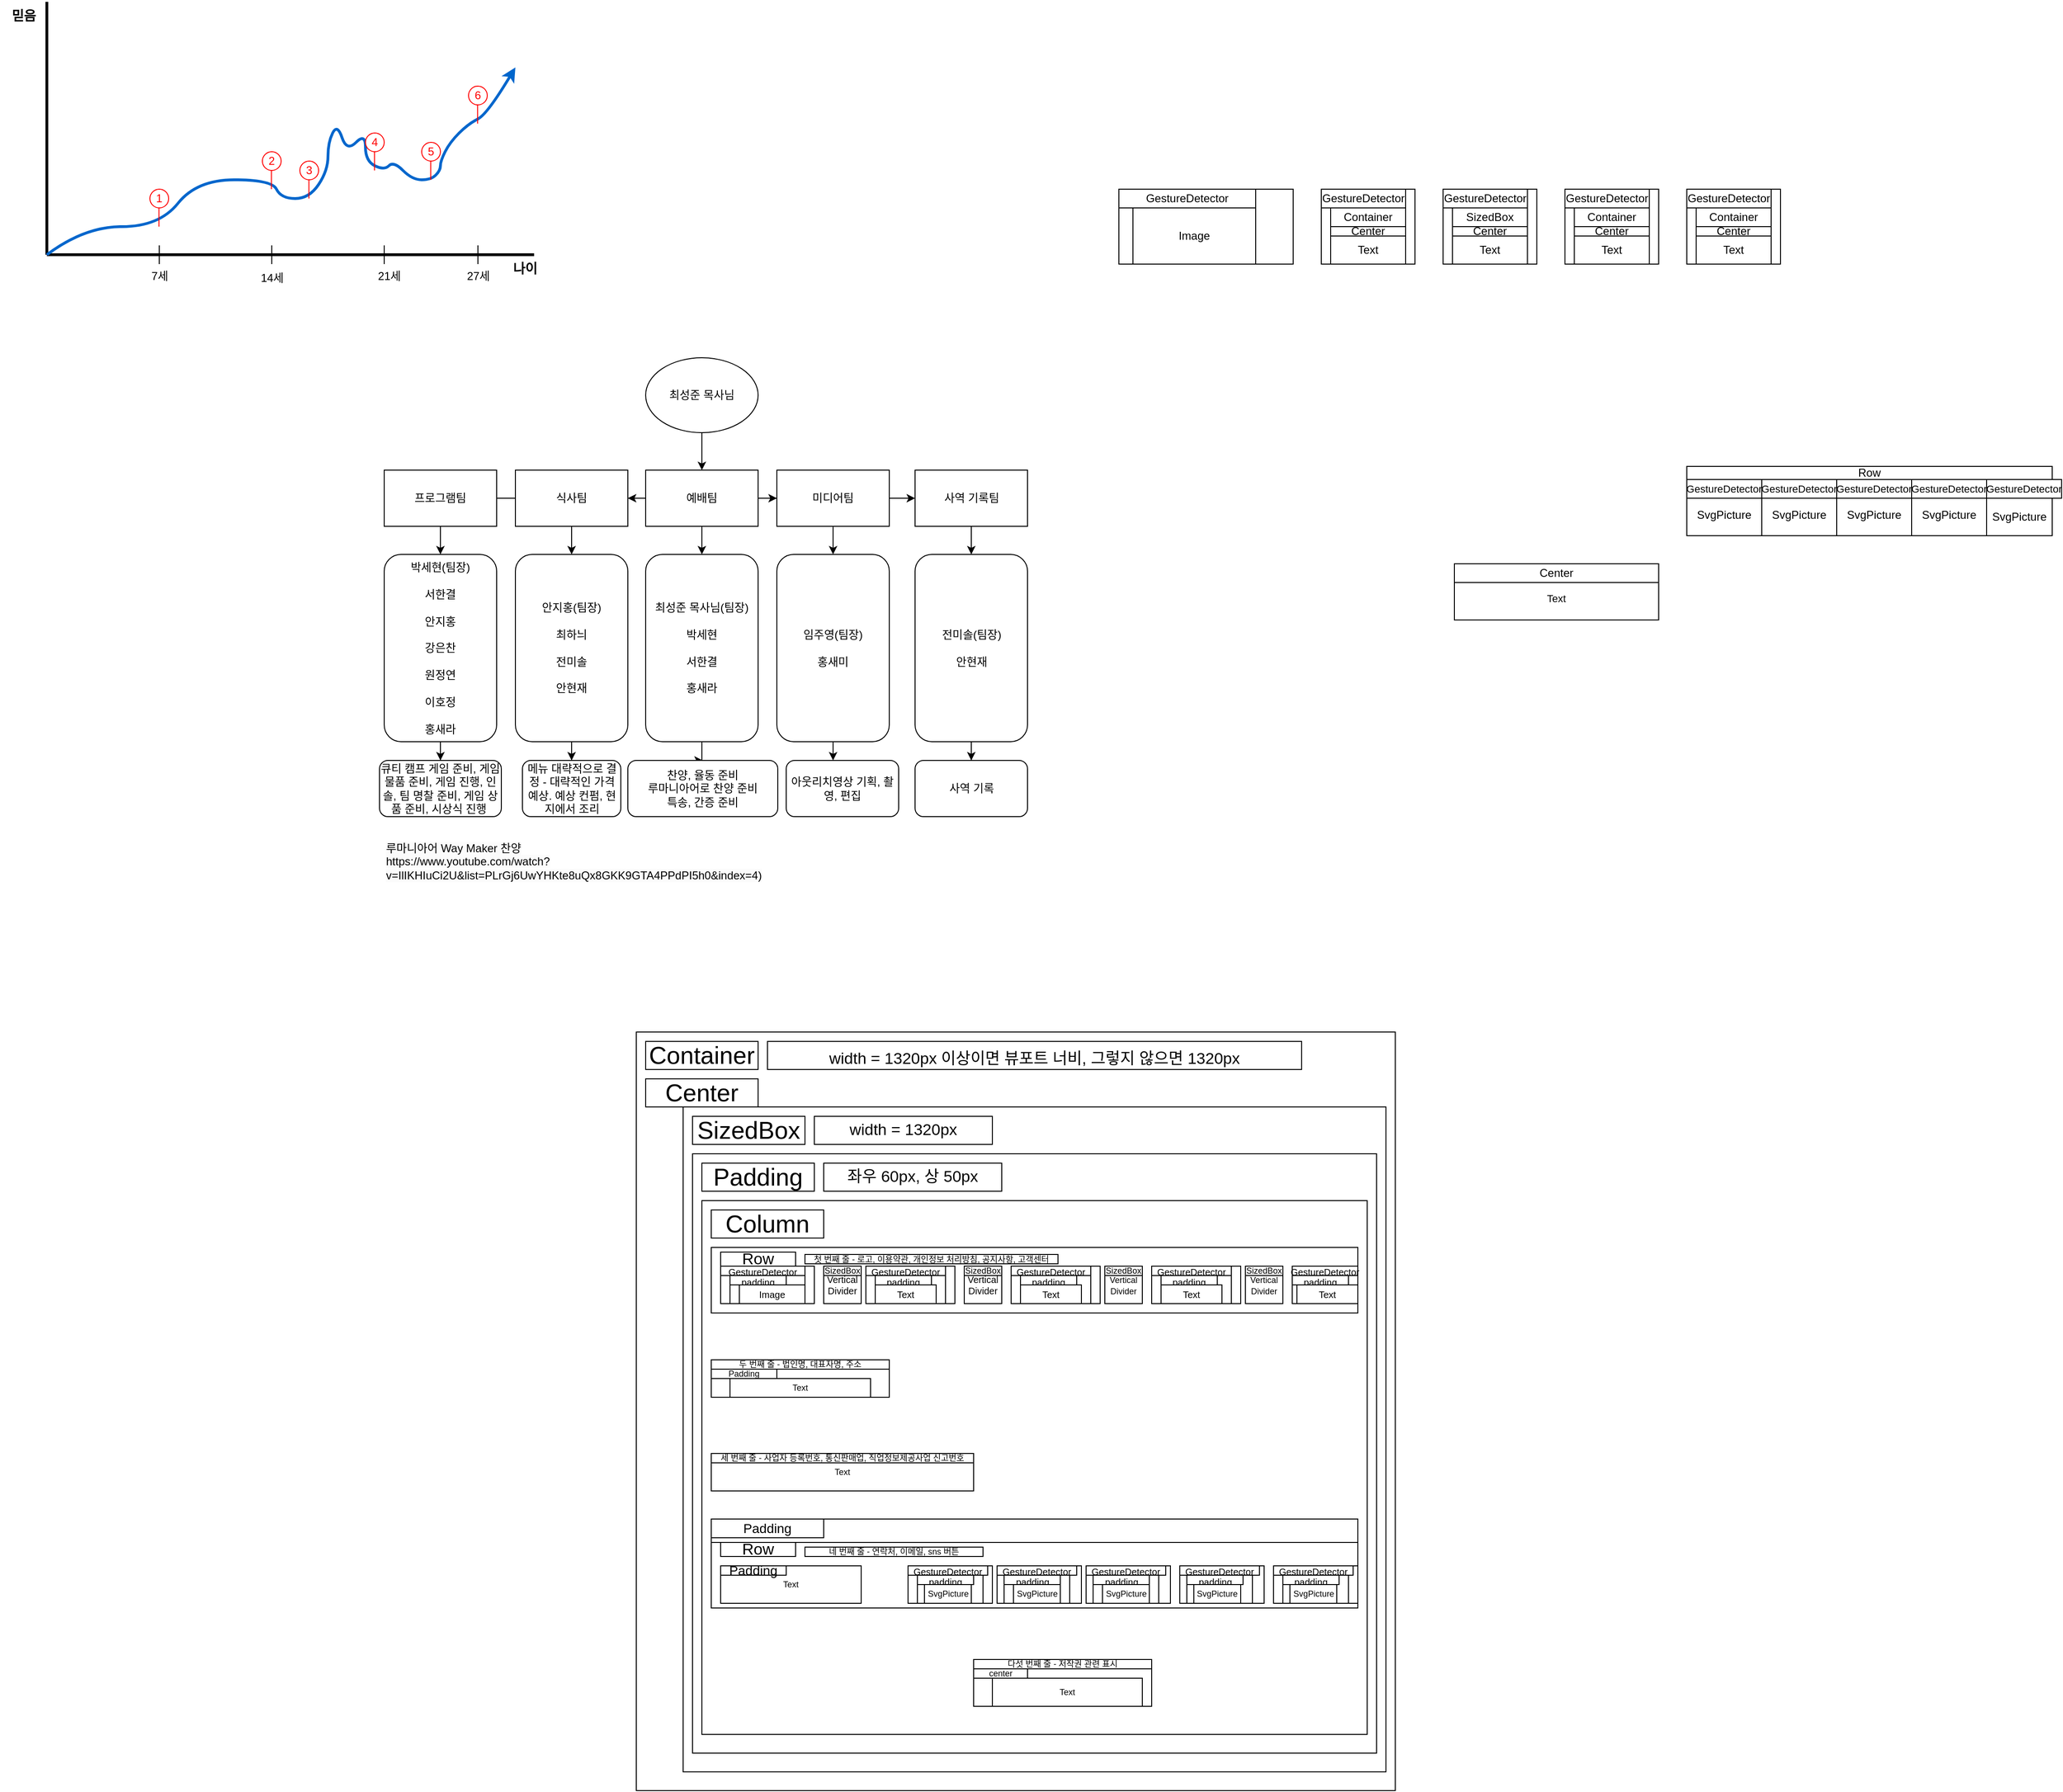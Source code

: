 <mxfile version="24.4.15" type="github">
  <diagram id="M_zqmDelzy8pDt6vgbyE" name="Page-1">
    <mxGraphModel dx="1607" dy="1637" grid="1" gridSize="10" guides="1" tooltips="1" connect="1" arrows="1" fold="1" page="1" pageScale="1" pageWidth="827" pageHeight="1169" math="0" shadow="0">
      <root>
        <mxCell id="0" />
        <mxCell id="1" parent="0" />
        <mxCell id="EXQ4jVyw8t44hVukwaR4-107" value="" style="rounded=0;whiteSpace=wrap;html=1;fontSize=9;" parent="1" vertex="1">
          <mxGeometry x="19" y="40" width="790" height="760" as="geometry" />
        </mxCell>
        <mxCell id="EXQ4jVyw8t44hVukwaR4-1" value="" style="whiteSpace=wrap;html=1;aspect=fixed;" parent="1" vertex="1">
          <mxGeometry x="209" y="570" as="geometry" />
        </mxCell>
        <mxCell id="EXQ4jVyw8t44hVukwaR4-2" value="" style="whiteSpace=wrap;html=1;aspect=fixed;" parent="1" vertex="1">
          <mxGeometry x="9" y="-10" width="810" height="810" as="geometry" />
        </mxCell>
        <mxCell id="EXQ4jVyw8t44hVukwaR4-3" value="&lt;font style=&quot;font-size: 26px&quot;&gt;Container&lt;/font&gt;" style="rounded=0;whiteSpace=wrap;html=1;" parent="1" vertex="1">
          <mxGeometry x="19" width="120" height="30" as="geometry" />
        </mxCell>
        <mxCell id="EXQ4jVyw8t44hVukwaR4-5" value="" style="rounded=0;whiteSpace=wrap;html=1;fontSize=26;" parent="1" vertex="1">
          <mxGeometry x="59" y="70" width="750" height="710" as="geometry" />
        </mxCell>
        <mxCell id="EXQ4jVyw8t44hVukwaR4-6" value="&lt;font style=&quot;font-size: 26px&quot;&gt;SizedBox&lt;/font&gt;" style="rounded=0;whiteSpace=wrap;html=1;" parent="1" vertex="1">
          <mxGeometry x="69" y="80" width="120" height="30" as="geometry" />
        </mxCell>
        <mxCell id="EXQ4jVyw8t44hVukwaR4-8" value="&lt;font style=&quot;font-size: 17px&quot;&gt;width = 1320px 이상이면 뷰포트 너비, 그렇지 않으면 1320px&lt;/font&gt;" style="rounded=0;whiteSpace=wrap;html=1;fontSize=26;" parent="1" vertex="1">
          <mxGeometry x="149" width="570" height="30" as="geometry" />
        </mxCell>
        <mxCell id="EXQ4jVyw8t44hVukwaR4-9" value="width = 1320px" style="rounded=0;whiteSpace=wrap;html=1;fontSize=17;" parent="1" vertex="1">
          <mxGeometry x="199" y="80" width="190" height="30" as="geometry" />
        </mxCell>
        <mxCell id="EXQ4jVyw8t44hVukwaR4-10" value="" style="rounded=0;whiteSpace=wrap;html=1;fontSize=17;" parent="1" vertex="1">
          <mxGeometry x="69" y="120" width="730" height="640" as="geometry" />
        </mxCell>
        <mxCell id="EXQ4jVyw8t44hVukwaR4-11" value="&lt;span style=&quot;font-size: 26px&quot;&gt;Padding&lt;/span&gt;" style="rounded=0;whiteSpace=wrap;html=1;" parent="1" vertex="1">
          <mxGeometry x="79" y="130" width="120" height="30" as="geometry" />
        </mxCell>
        <mxCell id="EXQ4jVyw8t44hVukwaR4-12" value="좌우 60px, 상 50px" style="rounded=0;whiteSpace=wrap;html=1;fontSize=17;" parent="1" vertex="1">
          <mxGeometry x="209" y="130" width="190" height="30" as="geometry" />
        </mxCell>
        <mxCell id="EXQ4jVyw8t44hVukwaR4-13" value="" style="rounded=0;whiteSpace=wrap;html=1;fontSize=17;" parent="1" vertex="1">
          <mxGeometry x="79" y="170" width="710" height="570" as="geometry" />
        </mxCell>
        <mxCell id="EXQ4jVyw8t44hVukwaR4-14" value="&lt;span style=&quot;font-size: 26px&quot;&gt;Column&lt;/span&gt;" style="rounded=0;whiteSpace=wrap;html=1;" parent="1" vertex="1">
          <mxGeometry x="89" y="180" width="120" height="30" as="geometry" />
        </mxCell>
        <mxCell id="EXQ4jVyw8t44hVukwaR4-15" value="" style="rounded=0;whiteSpace=wrap;html=1;fontSize=17;" parent="1" vertex="1">
          <mxGeometry x="89" y="220" width="690" height="70" as="geometry" />
        </mxCell>
        <mxCell id="EXQ4jVyw8t44hVukwaR4-16" value="Row" style="rounded=0;whiteSpace=wrap;html=1;fontSize=17;" parent="1" vertex="1">
          <mxGeometry x="99" y="225" width="80" height="15" as="geometry" />
        </mxCell>
        <mxCell id="EXQ4jVyw8t44hVukwaR4-18" value="" style="rounded=0;whiteSpace=wrap;html=1;fontSize=17;" parent="1" vertex="1">
          <mxGeometry x="99" y="240" width="100" height="40" as="geometry" />
        </mxCell>
        <mxCell id="EXQ4jVyw8t44hVukwaR4-19" value="&lt;font size=&quot;1&quot;&gt;GestureDetector&lt;/font&gt;" style="rounded=0;whiteSpace=wrap;html=1;fontSize=17;" parent="1" vertex="1">
          <mxGeometry x="99" y="240" width="90" height="10" as="geometry" />
        </mxCell>
        <mxCell id="EXQ4jVyw8t44hVukwaR4-20" value="" style="rounded=0;whiteSpace=wrap;html=1;fontSize=16;" parent="1" vertex="1">
          <mxGeometry x="109" y="250" width="80" height="30" as="geometry" />
        </mxCell>
        <mxCell id="EXQ4jVyw8t44hVukwaR4-21" value="&lt;font style=&quot;font-size: 10px&quot;&gt;padding&lt;/font&gt;" style="rounded=0;whiteSpace=wrap;html=1;fontSize=16;" parent="1" vertex="1">
          <mxGeometry x="109" y="250" width="60" height="10" as="geometry" />
        </mxCell>
        <mxCell id="EXQ4jVyw8t44hVukwaR4-22" value="Image" style="rounded=0;whiteSpace=wrap;html=1;fontSize=10;" parent="1" vertex="1">
          <mxGeometry x="119" y="260" width="70" height="20" as="geometry" />
        </mxCell>
        <mxCell id="EXQ4jVyw8t44hVukwaR4-24" value="" style="rounded=0;whiteSpace=wrap;html=1;fontSize=17;" parent="1" vertex="1">
          <mxGeometry x="254" y="240" width="95" height="40" as="geometry" />
        </mxCell>
        <mxCell id="EXQ4jVyw8t44hVukwaR4-25" value="&lt;font size=&quot;1&quot;&gt;GestureDetector&lt;/font&gt;" style="rounded=0;whiteSpace=wrap;html=1;fontSize=17;" parent="1" vertex="1">
          <mxGeometry x="254" y="240" width="85" height="10" as="geometry" />
        </mxCell>
        <mxCell id="EXQ4jVyw8t44hVukwaR4-26" value="" style="rounded=0;whiteSpace=wrap;html=1;fontSize=16;" parent="1" vertex="1">
          <mxGeometry x="264" y="250" width="75" height="30" as="geometry" />
        </mxCell>
        <mxCell id="EXQ4jVyw8t44hVukwaR4-27" value="&lt;font style=&quot;font-size: 10px&quot;&gt;padding&lt;/font&gt;" style="rounded=0;whiteSpace=wrap;html=1;fontSize=16;" parent="1" vertex="1">
          <mxGeometry x="264" y="250" width="60" height="10" as="geometry" />
        </mxCell>
        <mxCell id="EXQ4jVyw8t44hVukwaR4-28" value="Text" style="rounded=0;whiteSpace=wrap;html=1;fontSize=10;" parent="1" vertex="1">
          <mxGeometry x="264" y="260" width="65" height="20" as="geometry" />
        </mxCell>
        <mxCell id="EXQ4jVyw8t44hVukwaR4-30" value="Vertical&lt;br&gt;Divider" style="rounded=0;whiteSpace=wrap;html=1;fontSize=10;" parent="1" vertex="1">
          <mxGeometry x="209" y="240" width="40" height="40" as="geometry" />
        </mxCell>
        <mxCell id="EXQ4jVyw8t44hVukwaR4-31" value="Vertical&lt;br&gt;Divider" style="rounded=0;whiteSpace=wrap;html=1;fontSize=10;" parent="1" vertex="1">
          <mxGeometry x="359" y="240" width="40" height="40" as="geometry" />
        </mxCell>
        <mxCell id="EXQ4jVyw8t44hVukwaR4-32" value="" style="rounded=0;whiteSpace=wrap;html=1;fontSize=17;" parent="1" vertex="1">
          <mxGeometry x="409" y="240" width="95" height="40" as="geometry" />
        </mxCell>
        <mxCell id="EXQ4jVyw8t44hVukwaR4-33" value="&lt;font size=&quot;1&quot;&gt;GestureDetector&lt;/font&gt;" style="rounded=0;whiteSpace=wrap;html=1;fontSize=17;" parent="1" vertex="1">
          <mxGeometry x="409" y="240" width="85" height="10" as="geometry" />
        </mxCell>
        <mxCell id="EXQ4jVyw8t44hVukwaR4-35" value="" style="rounded=0;whiteSpace=wrap;html=1;fontSize=16;" parent="1" vertex="1">
          <mxGeometry x="419" y="250" width="75" height="30" as="geometry" />
        </mxCell>
        <mxCell id="EXQ4jVyw8t44hVukwaR4-36" value="&lt;font style=&quot;font-size: 10px&quot;&gt;padding&lt;/font&gt;" style="rounded=0;whiteSpace=wrap;html=1;fontSize=16;" parent="1" vertex="1">
          <mxGeometry x="419" y="250" width="60" height="10" as="geometry" />
        </mxCell>
        <mxCell id="EXQ4jVyw8t44hVukwaR4-37" value="Text" style="rounded=0;whiteSpace=wrap;html=1;fontSize=10;" parent="1" vertex="1">
          <mxGeometry x="419" y="260" width="65" height="20" as="geometry" />
        </mxCell>
        <mxCell id="EXQ4jVyw8t44hVukwaR4-38" value="&lt;font style=&quot;font-size: 9px&quot;&gt;Vertical&lt;br style=&quot;font-size: 9px&quot;&gt;Divider&lt;/font&gt;" style="rounded=0;whiteSpace=wrap;html=1;fontSize=10;" parent="1" vertex="1">
          <mxGeometry x="509" y="240" width="40" height="40" as="geometry" />
        </mxCell>
        <mxCell id="EXQ4jVyw8t44hVukwaR4-39" value="" style="rounded=0;whiteSpace=wrap;html=1;fontSize=17;" parent="1" vertex="1">
          <mxGeometry x="559" y="240" width="95" height="40" as="geometry" />
        </mxCell>
        <mxCell id="EXQ4jVyw8t44hVukwaR4-40" value="" style="rounded=0;whiteSpace=wrap;html=1;fontSize=16;" parent="1" vertex="1">
          <mxGeometry x="569" y="250" width="75" height="30" as="geometry" />
        </mxCell>
        <mxCell id="EXQ4jVyw8t44hVukwaR4-41" value="&lt;font size=&quot;1&quot;&gt;GestureDetector&lt;/font&gt;" style="rounded=0;whiteSpace=wrap;html=1;fontSize=17;" parent="1" vertex="1">
          <mxGeometry x="559" y="240" width="85" height="10" as="geometry" />
        </mxCell>
        <mxCell id="EXQ4jVyw8t44hVukwaR4-42" value="&lt;font style=&quot;font-size: 10px&quot;&gt;padding&lt;/font&gt;" style="rounded=0;whiteSpace=wrap;html=1;fontSize=16;" parent="1" vertex="1">
          <mxGeometry x="569" y="250" width="60" height="10" as="geometry" />
        </mxCell>
        <mxCell id="EXQ4jVyw8t44hVukwaR4-43" value="Text" style="rounded=0;whiteSpace=wrap;html=1;fontSize=10;" parent="1" vertex="1">
          <mxGeometry x="569" y="260" width="65" height="20" as="geometry" />
        </mxCell>
        <mxCell id="EXQ4jVyw8t44hVukwaR4-44" value="&lt;font style=&quot;font-size: 9px&quot;&gt;Vertical&lt;br style=&quot;font-size: 9px&quot;&gt;Divider&lt;/font&gt;" style="rounded=0;whiteSpace=wrap;html=1;fontSize=10;" parent="1" vertex="1">
          <mxGeometry x="659" y="240" width="40" height="40" as="geometry" />
        </mxCell>
        <mxCell id="EXQ4jVyw8t44hVukwaR4-45" value="" style="rounded=0;whiteSpace=wrap;html=1;fontSize=17;" parent="1" vertex="1">
          <mxGeometry x="709" y="240" width="70" height="40" as="geometry" />
        </mxCell>
        <mxCell id="EXQ4jVyw8t44hVukwaR4-46" value="&lt;font size=&quot;1&quot;&gt;GestureDetector&lt;/font&gt;" style="rounded=0;whiteSpace=wrap;html=1;fontSize=17;" parent="1" vertex="1">
          <mxGeometry x="709" y="240" width="70" height="10" as="geometry" />
        </mxCell>
        <mxCell id="EXQ4jVyw8t44hVukwaR4-47" value="&lt;font style=&quot;font-size: 10px&quot;&gt;padding&lt;/font&gt;" style="rounded=0;whiteSpace=wrap;html=1;fontSize=16;" parent="1" vertex="1">
          <mxGeometry x="709" y="250" width="60" height="10" as="geometry" />
        </mxCell>
        <mxCell id="EXQ4jVyw8t44hVukwaR4-48" value="Text" style="rounded=0;whiteSpace=wrap;html=1;fontSize=10;" parent="1" vertex="1">
          <mxGeometry x="714" y="260" width="65" height="20" as="geometry" />
        </mxCell>
        <mxCell id="EXQ4jVyw8t44hVukwaR4-50" value="" style="rounded=0;whiteSpace=wrap;html=1;fontSize=9;" parent="1" vertex="1">
          <mxGeometry x="89" y="340" width="190" height="40" as="geometry" />
        </mxCell>
        <mxCell id="EXQ4jVyw8t44hVukwaR4-57" value="Text" style="rounded=0;whiteSpace=wrap;html=1;fontSize=9;" parent="1" vertex="1">
          <mxGeometry x="89" y="440" width="280" height="40" as="geometry" />
        </mxCell>
        <mxCell id="EXQ4jVyw8t44hVukwaR4-59" value="" style="rounded=0;whiteSpace=wrap;html=1;fontSize=17;" parent="1" vertex="1">
          <mxGeometry x="89" y="535" width="690" height="70" as="geometry" />
        </mxCell>
        <mxCell id="EXQ4jVyw8t44hVukwaR4-60" value="Row" style="rounded=0;whiteSpace=wrap;html=1;fontSize=17;" parent="1" vertex="1">
          <mxGeometry x="99" y="535" width="80" height="15" as="geometry" />
        </mxCell>
        <mxCell id="EXQ4jVyw8t44hVukwaR4-62" value="Text" style="rounded=0;whiteSpace=wrap;html=1;fontSize=9;" parent="1" vertex="1">
          <mxGeometry x="99" y="560" width="150" height="40" as="geometry" />
        </mxCell>
        <mxCell id="EXQ4jVyw8t44hVukwaR4-65" value="" style="rounded=0;whiteSpace=wrap;html=1;fontSize=9;" parent="1" vertex="1">
          <mxGeometry x="299" y="560" width="90" height="40" as="geometry" />
        </mxCell>
        <mxCell id="EXQ4jVyw8t44hVukwaR4-66" value="" style="rounded=0;whiteSpace=wrap;html=1;fontSize=9;" parent="1" vertex="1">
          <mxGeometry x="394" y="560" width="90" height="40" as="geometry" />
        </mxCell>
        <mxCell id="EXQ4jVyw8t44hVukwaR4-67" value="" style="rounded=0;whiteSpace=wrap;html=1;fontSize=9;" parent="1" vertex="1">
          <mxGeometry x="489" y="560" width="90" height="40" as="geometry" />
        </mxCell>
        <mxCell id="EXQ4jVyw8t44hVukwaR4-68" value="" style="rounded=0;whiteSpace=wrap;html=1;fontSize=9;" parent="1" vertex="1">
          <mxGeometry x="589" y="560" width="90" height="40" as="geometry" />
        </mxCell>
        <mxCell id="EXQ4jVyw8t44hVukwaR4-69" value="" style="rounded=0;whiteSpace=wrap;html=1;fontSize=9;" parent="1" vertex="1">
          <mxGeometry x="689" y="560" width="90" height="40" as="geometry" />
        </mxCell>
        <mxCell id="EXQ4jVyw8t44hVukwaR4-70" value="&lt;font size=&quot;1&quot;&gt;GestureDetector&lt;/font&gt;" style="rounded=0;whiteSpace=wrap;html=1;fontSize=17;" parent="1" vertex="1">
          <mxGeometry x="299" y="560" width="85" height="10" as="geometry" />
        </mxCell>
        <mxCell id="EXQ4jVyw8t44hVukwaR4-71" value="&lt;font size=&quot;1&quot;&gt;GestureDetector&lt;/font&gt;" style="rounded=0;whiteSpace=wrap;html=1;fontSize=17;" parent="1" vertex="1">
          <mxGeometry x="394" y="560" width="85" height="10" as="geometry" />
        </mxCell>
        <mxCell id="EXQ4jVyw8t44hVukwaR4-72" value="&lt;font size=&quot;1&quot;&gt;GestureDetector&lt;/font&gt;" style="rounded=0;whiteSpace=wrap;html=1;fontSize=17;" parent="1" vertex="1">
          <mxGeometry x="489" y="560" width="85" height="10" as="geometry" />
        </mxCell>
        <mxCell id="EXQ4jVyw8t44hVukwaR4-73" value="&lt;font size=&quot;1&quot;&gt;GestureDetector&lt;/font&gt;" style="rounded=0;whiteSpace=wrap;html=1;fontSize=17;" parent="1" vertex="1">
          <mxGeometry x="589" y="560" width="85" height="10" as="geometry" />
        </mxCell>
        <mxCell id="EXQ4jVyw8t44hVukwaR4-76" value="" style="rounded=0;whiteSpace=wrap;html=1;fontSize=9;" parent="1" vertex="1">
          <mxGeometry x="309" y="570" width="70" height="30" as="geometry" />
        </mxCell>
        <mxCell id="EXQ4jVyw8t44hVukwaR4-77" value="&lt;font style=&quot;font-size: 10px&quot;&gt;padding&lt;/font&gt;" style="rounded=0;whiteSpace=wrap;html=1;fontSize=16;" parent="1" vertex="1">
          <mxGeometry x="309" y="570" width="60" height="10" as="geometry" />
        </mxCell>
        <mxCell id="EXQ4jVyw8t44hVukwaR4-78" value="" style="rounded=0;whiteSpace=wrap;html=1;fontSize=9;" parent="1" vertex="1">
          <mxGeometry x="401.5" y="570" width="70" height="30" as="geometry" />
        </mxCell>
        <mxCell id="EXQ4jVyw8t44hVukwaR4-79" value="" style="rounded=0;whiteSpace=wrap;html=1;fontSize=9;" parent="1" vertex="1">
          <mxGeometry x="496.5" y="570" width="70" height="30" as="geometry" />
        </mxCell>
        <mxCell id="EXQ4jVyw8t44hVukwaR4-80" value="" style="rounded=0;whiteSpace=wrap;html=1;fontSize=9;" parent="1" vertex="1">
          <mxGeometry x="596.5" y="570" width="70" height="30" as="geometry" />
        </mxCell>
        <mxCell id="EXQ4jVyw8t44hVukwaR4-81" value="" style="rounded=0;whiteSpace=wrap;html=1;fontSize=9;" parent="1" vertex="1">
          <mxGeometry x="699" y="570" width="70" height="30" as="geometry" />
        </mxCell>
        <mxCell id="EXQ4jVyw8t44hVukwaR4-82" value="&lt;font size=&quot;1&quot;&gt;GestureDetector&lt;/font&gt;" style="rounded=0;whiteSpace=wrap;html=1;fontSize=17;" parent="1" vertex="1">
          <mxGeometry x="689" y="560" width="85" height="10" as="geometry" />
        </mxCell>
        <mxCell id="EXQ4jVyw8t44hVukwaR4-83" value="&lt;font style=&quot;font-size: 10px&quot;&gt;padding&lt;/font&gt;" style="rounded=0;whiteSpace=wrap;html=1;fontSize=16;" parent="1" vertex="1">
          <mxGeometry x="401.5" y="570" width="60" height="10" as="geometry" />
        </mxCell>
        <mxCell id="EXQ4jVyw8t44hVukwaR4-84" value="&lt;font style=&quot;font-size: 10px&quot;&gt;padding&lt;/font&gt;" style="rounded=0;whiteSpace=wrap;html=1;fontSize=16;" parent="1" vertex="1">
          <mxGeometry x="496.5" y="570" width="60" height="10" as="geometry" />
        </mxCell>
        <mxCell id="EXQ4jVyw8t44hVukwaR4-85" value="&lt;font style=&quot;font-size: 10px&quot;&gt;padding&lt;/font&gt;" style="rounded=0;whiteSpace=wrap;html=1;fontSize=16;" parent="1" vertex="1">
          <mxGeometry x="596.5" y="570" width="60" height="10" as="geometry" />
        </mxCell>
        <mxCell id="EXQ4jVyw8t44hVukwaR4-86" value="&lt;font style=&quot;font-size: 10px&quot;&gt;padding&lt;/font&gt;" style="rounded=0;whiteSpace=wrap;html=1;fontSize=16;" parent="1" vertex="1">
          <mxGeometry x="699" y="570" width="60" height="10" as="geometry" />
        </mxCell>
        <mxCell id="EXQ4jVyw8t44hVukwaR4-87" value="SvgPicture" style="rounded=0;whiteSpace=wrap;html=1;fontSize=9;" parent="1" vertex="1">
          <mxGeometry x="316.5" y="580" width="50" height="20" as="geometry" />
        </mxCell>
        <mxCell id="EXQ4jVyw8t44hVukwaR4-88" value="SvgPicture" style="rounded=0;whiteSpace=wrap;html=1;fontSize=9;" parent="1" vertex="1">
          <mxGeometry x="411.5" y="580" width="50" height="20" as="geometry" />
        </mxCell>
        <mxCell id="EXQ4jVyw8t44hVukwaR4-89" value="SvgPicture" style="rounded=0;whiteSpace=wrap;html=1;fontSize=9;" parent="1" vertex="1">
          <mxGeometry x="506.5" y="580" width="50" height="20" as="geometry" />
        </mxCell>
        <mxCell id="EXQ4jVyw8t44hVukwaR4-90" value="SvgPicture" style="rounded=0;whiteSpace=wrap;html=1;fontSize=9;" parent="1" vertex="1">
          <mxGeometry x="604" y="580" width="50" height="20" as="geometry" />
        </mxCell>
        <mxCell id="EXQ4jVyw8t44hVukwaR4-91" value="SvgPicture" style="rounded=0;whiteSpace=wrap;html=1;fontSize=9;" parent="1" vertex="1">
          <mxGeometry x="706.5" y="580" width="50" height="20" as="geometry" />
        </mxCell>
        <mxCell id="EXQ4jVyw8t44hVukwaR4-93" value="" style="rounded=0;whiteSpace=wrap;html=1;fontSize=9;" parent="1" vertex="1">
          <mxGeometry x="369" y="670" width="190" height="40" as="geometry" />
        </mxCell>
        <mxCell id="EXQ4jVyw8t44hVukwaR4-94" value="center" style="rounded=0;whiteSpace=wrap;html=1;fontSize=9;" parent="1" vertex="1">
          <mxGeometry x="369" y="670" width="57.5" height="10" as="geometry" />
        </mxCell>
        <mxCell id="EXQ4jVyw8t44hVukwaR4-95" value="Text" style="rounded=0;whiteSpace=wrap;html=1;fontSize=9;" parent="1" vertex="1">
          <mxGeometry x="389" y="680" width="160" height="30" as="geometry" />
        </mxCell>
        <mxCell id="EXQ4jVyw8t44hVukwaR4-96" value="첫 번째 줄 - 로고, 이용약관, 개인정보 처리방침, 공지사항, 고객센터" style="rounded=0;whiteSpace=wrap;html=1;fontSize=9;" parent="1" vertex="1">
          <mxGeometry x="189" y="227.5" width="270" height="10" as="geometry" />
        </mxCell>
        <mxCell id="EXQ4jVyw8t44hVukwaR4-98" value="두 번째 줄 - 법인명, 대표자명, 주소&lt;span style=&quot;color: rgba(0 , 0 , 0 , 0) ; font-family: monospace ; font-size: 0px&quot;&gt;%3CmxGraphModel%3E%3Croot%3E%3CmxCell%20id%3D%220%22%2F%3E%3CmxCell%20id%3D%221%22%20parent%3D%220%22%2F%3E%3CmxCell%20id%3D%222%22%20value%3D%22%EC%B2%AB%20%EB%B2%88%EC%A7%B8%20%EC%A4%84%EA%B3%BC%20%EB%91%90%20%EB%B2%88%EC%A7%B8%20%EC%A4%84%20%EC%82%AC%EC%9D%B4%EC%9D%98%20%EC%97%AC%EB%B0%B1%22%20style%3D%22rounded%3D0%3BwhiteSpace%3Dwrap%3Bhtml%3D1%3BfontSize%3D9%3B%22%20vertex%3D%221%22%20parent%3D%221%22%3E%3CmxGeometry%20x%3D%2240%22%20y%3D%22525%22%20width%3D%22190%22%20height%3D%2210%22%20as%3D%22geometry%22%2F%3E%3C%2FmxCell%3E%3C%2Froot%3E%3C%2FmxGraphModel%3E&lt;/span&gt;" style="rounded=0;whiteSpace=wrap;html=1;fontSize=9;" parent="1" vertex="1">
          <mxGeometry x="89" y="340" width="190" height="10" as="geometry" />
        </mxCell>
        <mxCell id="EXQ4jVyw8t44hVukwaR4-100" value="세 번째 줄 - 사업자 등록번호, 통신판매업, 직업정보제공사업 신고번호" style="rounded=0;whiteSpace=wrap;html=1;fontSize=9;" parent="1" vertex="1">
          <mxGeometry x="89" y="440" width="280" height="10" as="geometry" />
        </mxCell>
        <mxCell id="EXQ4jVyw8t44hVukwaR4-102" value="네 번째 줄 - 연락처, 이메일, sns 버튼" style="rounded=0;whiteSpace=wrap;html=1;fontSize=9;" parent="1" vertex="1">
          <mxGeometry x="189" y="540" width="190" height="10" as="geometry" />
        </mxCell>
        <mxCell id="EXQ4jVyw8t44hVukwaR4-105" value="다섯 번째 줄 - 저작권 관련 표시" style="rounded=0;whiteSpace=wrap;html=1;fontSize=9;" parent="1" vertex="1">
          <mxGeometry x="369" y="660" width="190" height="10" as="geometry" />
        </mxCell>
        <mxCell id="EXQ4jVyw8t44hVukwaR4-109" value="&lt;span style=&quot;font-size: 26px&quot;&gt;Center&lt;/span&gt;" style="rounded=0;whiteSpace=wrap;html=1;" parent="1" vertex="1">
          <mxGeometry x="19" y="40" width="120" height="30" as="geometry" />
        </mxCell>
        <mxCell id="EXQ4jVyw8t44hVukwaR4-110" value="SizedBox" style="rounded=0;whiteSpace=wrap;html=1;shadow=0;fontSize=9;" parent="1" vertex="1">
          <mxGeometry x="209" y="240" width="40" height="10" as="geometry" />
        </mxCell>
        <mxCell id="EXQ4jVyw8t44hVukwaR4-113" value="SizedBox" style="rounded=0;whiteSpace=wrap;html=1;shadow=0;fontSize=9;" parent="1" vertex="1">
          <mxGeometry x="359" y="240" width="40" height="10" as="geometry" />
        </mxCell>
        <mxCell id="EXQ4jVyw8t44hVukwaR4-114" value="SizedBox" style="rounded=0;whiteSpace=wrap;html=1;shadow=0;fontSize=9;" parent="1" vertex="1">
          <mxGeometry x="509" y="240" width="40" height="10" as="geometry" />
        </mxCell>
        <mxCell id="EXQ4jVyw8t44hVukwaR4-115" value="SizedBox" style="rounded=0;whiteSpace=wrap;html=1;shadow=0;fontSize=9;" parent="1" vertex="1">
          <mxGeometry x="659" y="240" width="40" height="10" as="geometry" />
        </mxCell>
        <mxCell id="EXQ4jVyw8t44hVukwaR4-116" value="Padding" style="rounded=0;whiteSpace=wrap;html=1;shadow=0;fontSize=9;" parent="1" vertex="1">
          <mxGeometry x="89" y="350" width="70" height="10" as="geometry" />
        </mxCell>
        <mxCell id="EXQ4jVyw8t44hVukwaR4-118" value="Text" style="rounded=0;whiteSpace=wrap;html=1;shadow=0;fontSize=9;" parent="1" vertex="1">
          <mxGeometry x="109" y="360" width="150" height="20" as="geometry" />
        </mxCell>
        <mxCell id="EXQ4jVyw8t44hVukwaR4-119" value="" style="rounded=0;whiteSpace=wrap;html=1;shadow=0;fontSize=9;" parent="1" vertex="1">
          <mxGeometry x="89" y="510" width="690" height="25" as="geometry" />
        </mxCell>
        <mxCell id="EXQ4jVyw8t44hVukwaR4-120" value="&lt;font style=&quot;font-size: 14px&quot;&gt;Padding&lt;/font&gt;" style="rounded=0;whiteSpace=wrap;html=1;shadow=0;fontSize=9;" parent="1" vertex="1">
          <mxGeometry x="89" y="510" width="120" height="20" as="geometry" />
        </mxCell>
        <mxCell id="EXQ4jVyw8t44hVukwaR4-121" value="Padding" style="rounded=0;whiteSpace=wrap;html=1;shadow=0;fontSize=14;" parent="1" vertex="1">
          <mxGeometry x="99" y="560" width="70" height="10" as="geometry" />
        </mxCell>
        <mxCell id="57l0s3gI56-OWIWqzOJ4-40" value="" style="rounded=0;whiteSpace=wrap;html=1;" parent="1" vertex="1">
          <mxGeometry x="524" y="-910" width="186" height="80" as="geometry" />
        </mxCell>
        <mxCell id="57l0s3gI56-OWIWqzOJ4-41" value="GestureDetector" style="rounded=0;whiteSpace=wrap;html=1;" parent="1" vertex="1">
          <mxGeometry x="524" y="-910" width="146" height="20" as="geometry" />
        </mxCell>
        <mxCell id="57l0s3gI56-OWIWqzOJ4-42" value="Image" style="rounded=0;whiteSpace=wrap;html=1;" parent="1" vertex="1">
          <mxGeometry x="539" y="-890" width="131" height="60" as="geometry" />
        </mxCell>
        <mxCell id="57l0s3gI56-OWIWqzOJ4-43" value="" style="rounded=0;whiteSpace=wrap;html=1;" parent="1" vertex="1">
          <mxGeometry x="740" y="-910" width="100" height="80" as="geometry" />
        </mxCell>
        <mxCell id="57l0s3gI56-OWIWqzOJ4-44" value="" style="rounded=0;whiteSpace=wrap;html=1;" parent="1" vertex="1">
          <mxGeometry x="870" y="-910" width="100" height="80" as="geometry" />
        </mxCell>
        <mxCell id="57l0s3gI56-OWIWqzOJ4-45" value="" style="rounded=0;whiteSpace=wrap;html=1;" parent="1" vertex="1">
          <mxGeometry x="1000" y="-910" width="100" height="80" as="geometry" />
        </mxCell>
        <mxCell id="57l0s3gI56-OWIWqzOJ4-46" value="" style="rounded=0;whiteSpace=wrap;html=1;" parent="1" vertex="1">
          <mxGeometry x="1130" y="-910" width="100" height="80" as="geometry" />
        </mxCell>
        <mxCell id="57l0s3gI56-OWIWqzOJ4-47" value="GestureDetector" style="rounded=0;whiteSpace=wrap;html=1;" parent="1" vertex="1">
          <mxGeometry x="740" y="-910" width="90" height="20" as="geometry" />
        </mxCell>
        <mxCell id="57l0s3gI56-OWIWqzOJ4-48" value="GestureDetector" style="rounded=0;whiteSpace=wrap;html=1;" parent="1" vertex="1">
          <mxGeometry x="870" y="-910" width="90" height="20" as="geometry" />
        </mxCell>
        <mxCell id="57l0s3gI56-OWIWqzOJ4-49" value="GestureDetector" style="rounded=0;whiteSpace=wrap;html=1;" parent="1" vertex="1">
          <mxGeometry x="1000" y="-910" width="90" height="20" as="geometry" />
        </mxCell>
        <mxCell id="57l0s3gI56-OWIWqzOJ4-50" value="GestureDetector" style="rounded=0;whiteSpace=wrap;html=1;" parent="1" vertex="1">
          <mxGeometry x="1130" y="-910" width="90" height="20" as="geometry" />
        </mxCell>
        <mxCell id="57l0s3gI56-OWIWqzOJ4-51" value="&lt;br&gt;&lt;br&gt;Text" style="rounded=0;whiteSpace=wrap;html=1;" parent="1" vertex="1">
          <mxGeometry x="750" y="-890" width="80" height="60" as="geometry" />
        </mxCell>
        <mxCell id="57l0s3gI56-OWIWqzOJ4-52" value="Container" style="rounded=0;whiteSpace=wrap;html=1;" parent="1" vertex="1">
          <mxGeometry x="750" y="-890" width="80" height="20" as="geometry" />
        </mxCell>
        <mxCell id="57l0s3gI56-OWIWqzOJ4-54" value="&lt;br&gt;&lt;br&gt;Text" style="rounded=0;whiteSpace=wrap;html=1;" parent="1" vertex="1">
          <mxGeometry x="880" y="-890" width="80" height="60" as="geometry" />
        </mxCell>
        <mxCell id="57l0s3gI56-OWIWqzOJ4-55" value="&lt;br&gt;&lt;br&gt;Text" style="rounded=0;whiteSpace=wrap;html=1;" parent="1" vertex="1">
          <mxGeometry x="1010" y="-890" width="80" height="60" as="geometry" />
        </mxCell>
        <mxCell id="57l0s3gI56-OWIWqzOJ4-56" value="&lt;br&gt;&lt;br&gt;Text" style="rounded=0;whiteSpace=wrap;html=1;" parent="1" vertex="1">
          <mxGeometry x="1140" y="-890" width="80" height="60" as="geometry" />
        </mxCell>
        <mxCell id="57l0s3gI56-OWIWqzOJ4-57" value="SizedBox" style="rounded=0;whiteSpace=wrap;html=1;" parent="1" vertex="1">
          <mxGeometry x="880" y="-890" width="80" height="20" as="geometry" />
        </mxCell>
        <mxCell id="57l0s3gI56-OWIWqzOJ4-58" value="Container" style="rounded=0;whiteSpace=wrap;html=1;" parent="1" vertex="1">
          <mxGeometry x="1010" y="-890" width="80" height="20" as="geometry" />
        </mxCell>
        <mxCell id="57l0s3gI56-OWIWqzOJ4-59" value="Container" style="rounded=0;whiteSpace=wrap;html=1;" parent="1" vertex="1">
          <mxGeometry x="1140" y="-890" width="80" height="20" as="geometry" />
        </mxCell>
        <mxCell id="57l0s3gI56-OWIWqzOJ4-60" value="Center" style="rounded=0;whiteSpace=wrap;html=1;" parent="1" vertex="1">
          <mxGeometry x="750" y="-870" width="80" height="10" as="geometry" />
        </mxCell>
        <mxCell id="57l0s3gI56-OWIWqzOJ4-61" value="Center" style="rounded=0;whiteSpace=wrap;html=1;" parent="1" vertex="1">
          <mxGeometry x="880" y="-870" width="80" height="10" as="geometry" />
        </mxCell>
        <mxCell id="57l0s3gI56-OWIWqzOJ4-62" value="Center" style="rounded=0;whiteSpace=wrap;html=1;" parent="1" vertex="1">
          <mxGeometry x="1010" y="-870" width="80" height="10" as="geometry" />
        </mxCell>
        <mxCell id="57l0s3gI56-OWIWqzOJ4-63" value="Center" style="rounded=0;whiteSpace=wrap;html=1;" parent="1" vertex="1">
          <mxGeometry x="1140" y="-870" width="80" height="10" as="geometry" />
        </mxCell>
        <mxCell id="57l0s3gI56-OWIWqzOJ4-70" value="" style="rounded=0;whiteSpace=wrap;html=1;" parent="1" vertex="1">
          <mxGeometry x="1130" y="-614" width="390" height="74" as="geometry" />
        </mxCell>
        <mxCell id="57l0s3gI56-OWIWqzOJ4-71" value="Row" style="rounded=0;whiteSpace=wrap;html=1;" parent="1" vertex="1">
          <mxGeometry x="1130" y="-614" width="390" height="14" as="geometry" />
        </mxCell>
        <mxCell id="57l0s3gI56-OWIWqzOJ4-72" value="&lt;br&gt;SvgPicture" style="rounded=0;whiteSpace=wrap;html=1;" parent="1" vertex="1">
          <mxGeometry x="1130" y="-600" width="80" height="60" as="geometry" />
        </mxCell>
        <mxCell id="57l0s3gI56-OWIWqzOJ4-73" value="&lt;br&gt;SvgPicture" style="rounded=0;whiteSpace=wrap;html=1;" parent="1" vertex="1">
          <mxGeometry x="1210" y="-600" width="80" height="60" as="geometry" />
        </mxCell>
        <mxCell id="57l0s3gI56-OWIWqzOJ4-74" value="&lt;br&gt;SvgPicture" style="rounded=0;whiteSpace=wrap;html=1;" parent="1" vertex="1">
          <mxGeometry x="1290" y="-600" width="80" height="60" as="geometry" />
        </mxCell>
        <mxCell id="57l0s3gI56-OWIWqzOJ4-75" value="&lt;br&gt;SvgPicture" style="rounded=0;whiteSpace=wrap;html=1;" parent="1" vertex="1">
          <mxGeometry x="1370" y="-600" width="80" height="60" as="geometry" />
        </mxCell>
        <mxCell id="57l0s3gI56-OWIWqzOJ4-76" value="&lt;font style=&quot;font-size: 11px&quot;&gt;GestureDetector&lt;/font&gt;" style="rounded=0;whiteSpace=wrap;html=1;" parent="1" vertex="1">
          <mxGeometry x="1130" y="-600" width="80" height="20" as="geometry" />
        </mxCell>
        <mxCell id="57l0s3gI56-OWIWqzOJ4-77" value="&lt;font style=&quot;font-size: 11px&quot;&gt;GestureDetector&lt;/font&gt;" style="rounded=0;whiteSpace=wrap;html=1;" parent="1" vertex="1">
          <mxGeometry x="1210" y="-600" width="80" height="20" as="geometry" />
        </mxCell>
        <mxCell id="57l0s3gI56-OWIWqzOJ4-78" value="&lt;font style=&quot;font-size: 11px&quot;&gt;GestureDetector&lt;/font&gt;" style="rounded=0;whiteSpace=wrap;html=1;" parent="1" vertex="1">
          <mxGeometry x="1290" y="-600" width="80" height="20" as="geometry" />
        </mxCell>
        <mxCell id="57l0s3gI56-OWIWqzOJ4-79" value="&lt;font style=&quot;font-size: 11px&quot;&gt;GestureDetector&lt;/font&gt;" style="rounded=0;whiteSpace=wrap;html=1;" parent="1" vertex="1">
          <mxGeometry x="1370" y="-600" width="80" height="20" as="geometry" />
        </mxCell>
        <mxCell id="57l0s3gI56-OWIWqzOJ4-80" value="&lt;font style=&quot;font-size: 11px&quot;&gt;GestureDetector&lt;/font&gt;" style="rounded=0;whiteSpace=wrap;html=1;" parent="1" vertex="1">
          <mxGeometry x="1450" y="-600" width="80" height="20" as="geometry" />
        </mxCell>
        <mxCell id="57l0s3gI56-OWIWqzOJ4-84" value="&lt;span style=&quot;font-size: 12px&quot;&gt;SvgPicture&lt;/span&gt;" style="rounded=0;whiteSpace=wrap;html=1;fontSize=11;" parent="1" vertex="1">
          <mxGeometry x="1450" y="-580" width="70" height="40" as="geometry" />
        </mxCell>
        <mxCell id="57l0s3gI56-OWIWqzOJ4-85" value="&lt;br&gt;Text" style="rounded=0;whiteSpace=wrap;html=1;fontSize=11;" parent="1" vertex="1">
          <mxGeometry x="882" y="-510" width="218" height="60" as="geometry" />
        </mxCell>
        <mxCell id="57l0s3gI56-OWIWqzOJ4-86" value="&lt;font style=&quot;font-size: 12px&quot;&gt;Center&lt;/font&gt;" style="rounded=0;whiteSpace=wrap;html=1;fontSize=11;" parent="1" vertex="1">
          <mxGeometry x="882" y="-510" width="218" height="20" as="geometry" />
        </mxCell>
        <mxCell id="TbB3b76XIUmg1TdUY6Nw-3" value="" style="edgeStyle=orthogonalEdgeStyle;rounded=0;orthogonalLoop=1;jettySize=auto;html=1;" parent="1" source="TbB3b76XIUmg1TdUY6Nw-1" target="TbB3b76XIUmg1TdUY6Nw-2" edge="1">
          <mxGeometry relative="1" as="geometry" />
        </mxCell>
        <mxCell id="TbB3b76XIUmg1TdUY6Nw-1" value="최성준 목사님" style="ellipse;whiteSpace=wrap;html=1;" parent="1" vertex="1">
          <mxGeometry x="19" y="-730" width="120" height="80" as="geometry" />
        </mxCell>
        <mxCell id="TbB3b76XIUmg1TdUY6Nw-5" value="" style="edgeStyle=orthogonalEdgeStyle;rounded=0;orthogonalLoop=1;jettySize=auto;html=1;" parent="1" source="TbB3b76XIUmg1TdUY6Nw-2" target="TbB3b76XIUmg1TdUY6Nw-4" edge="1">
          <mxGeometry relative="1" as="geometry" />
        </mxCell>
        <mxCell id="TbB3b76XIUmg1TdUY6Nw-7" value="" style="edgeStyle=orthogonalEdgeStyle;rounded=0;orthogonalLoop=1;jettySize=auto;html=1;" parent="1" source="TbB3b76XIUmg1TdUY6Nw-2" target="TbB3b76XIUmg1TdUY6Nw-6" edge="1">
          <mxGeometry relative="1" as="geometry" />
        </mxCell>
        <mxCell id="TbB3b76XIUmg1TdUY6Nw-11" value="" style="edgeStyle=orthogonalEdgeStyle;rounded=0;orthogonalLoop=1;jettySize=auto;html=1;" parent="1" source="TbB3b76XIUmg1TdUY6Nw-2" target="TbB3b76XIUmg1TdUY6Nw-10" edge="1">
          <mxGeometry relative="1" as="geometry" />
        </mxCell>
        <mxCell id="TbB3b76XIUmg1TdUY6Nw-2" value="예배팀" style="whiteSpace=wrap;html=1;" parent="1" vertex="1">
          <mxGeometry x="19" y="-610" width="120" height="60" as="geometry" />
        </mxCell>
        <mxCell id="TbB3b76XIUmg1TdUY6Nw-38" value="" style="edgeStyle=orthogonalEdgeStyle;rounded=0;orthogonalLoop=1;jettySize=auto;html=1;" parent="1" source="TbB3b76XIUmg1TdUY6Nw-4" target="TbB3b76XIUmg1TdUY6Nw-37" edge="1">
          <mxGeometry relative="1" as="geometry" />
        </mxCell>
        <mxCell id="TbB3b76XIUmg1TdUY6Nw-4" value="최성준 목사님(팀장)&lt;br&gt;&lt;br&gt;박세현&lt;br&gt;&lt;br&gt;서한결&lt;br&gt;&lt;br&gt;홍새라" style="rounded=1;whiteSpace=wrap;html=1;" parent="1" vertex="1">
          <mxGeometry x="19" y="-520" width="120" height="200" as="geometry" />
        </mxCell>
        <mxCell id="TbB3b76XIUmg1TdUY6Nw-9" value="" style="edgeStyle=orthogonalEdgeStyle;rounded=0;orthogonalLoop=1;jettySize=auto;html=1;" parent="1" source="TbB3b76XIUmg1TdUY6Nw-6" target="TbB3b76XIUmg1TdUY6Nw-8" edge="1">
          <mxGeometry relative="1" as="geometry" />
        </mxCell>
        <mxCell id="TbB3b76XIUmg1TdUY6Nw-25" value="" style="edgeStyle=orthogonalEdgeStyle;rounded=0;orthogonalLoop=1;jettySize=auto;html=1;" parent="1" source="TbB3b76XIUmg1TdUY6Nw-6" target="TbB3b76XIUmg1TdUY6Nw-24" edge="1">
          <mxGeometry relative="1" as="geometry" />
        </mxCell>
        <mxCell id="TbB3b76XIUmg1TdUY6Nw-6" value="미디어팀" style="whiteSpace=wrap;html=1;" parent="1" vertex="1">
          <mxGeometry x="159" y="-610" width="120" height="60" as="geometry" />
        </mxCell>
        <mxCell id="TbB3b76XIUmg1TdUY6Nw-44" value="" style="edgeStyle=orthogonalEdgeStyle;rounded=0;orthogonalLoop=1;jettySize=auto;html=1;" parent="1" source="TbB3b76XIUmg1TdUY6Nw-8" target="TbB3b76XIUmg1TdUY6Nw-43" edge="1">
          <mxGeometry relative="1" as="geometry">
            <Array as="points">
              <mxPoint x="230" y="-250" />
            </Array>
          </mxGeometry>
        </mxCell>
        <mxCell id="TbB3b76XIUmg1TdUY6Nw-8" value="임주영(팀장)&lt;br&gt;&lt;br&gt;홍새미" style="rounded=1;whiteSpace=wrap;html=1;" parent="1" vertex="1">
          <mxGeometry x="159" y="-520" width="120" height="200" as="geometry" />
        </mxCell>
        <mxCell id="TbB3b76XIUmg1TdUY6Nw-13" value="" style="edgeStyle=orthogonalEdgeStyle;rounded=0;orthogonalLoop=1;jettySize=auto;html=1;" parent="1" source="TbB3b76XIUmg1TdUY6Nw-10" target="TbB3b76XIUmg1TdUY6Nw-12" edge="1">
          <mxGeometry relative="1" as="geometry" />
        </mxCell>
        <mxCell id="TbB3b76XIUmg1TdUY6Nw-19" value="" style="edgeStyle=orthogonalEdgeStyle;rounded=0;orthogonalLoop=1;jettySize=auto;html=1;" parent="1" source="TbB3b76XIUmg1TdUY6Nw-10" edge="1">
          <mxGeometry relative="1" as="geometry">
            <mxPoint x="-170" y="-580" as="targetPoint" />
          </mxGeometry>
        </mxCell>
        <mxCell id="TbB3b76XIUmg1TdUY6Nw-10" value="식사팀" style="whiteSpace=wrap;html=1;" parent="1" vertex="1">
          <mxGeometry x="-120" y="-610" width="120" height="60" as="geometry" />
        </mxCell>
        <mxCell id="TbB3b76XIUmg1TdUY6Nw-49" value="" style="edgeStyle=orthogonalEdgeStyle;rounded=0;orthogonalLoop=1;jettySize=auto;html=1;" parent="1" source="TbB3b76XIUmg1TdUY6Nw-12" target="TbB3b76XIUmg1TdUY6Nw-48" edge="1">
          <mxGeometry relative="1" as="geometry" />
        </mxCell>
        <mxCell id="TbB3b76XIUmg1TdUY6Nw-12" value="안지홍(팀장)&lt;br&gt;&lt;br&gt;최하늬&lt;br&gt;&lt;br&gt;전미솔&lt;br&gt;&lt;br&gt;안현재" style="rounded=1;whiteSpace=wrap;html=1;" parent="1" vertex="1">
          <mxGeometry x="-120" y="-520" width="120" height="200" as="geometry" />
        </mxCell>
        <mxCell id="TbB3b76XIUmg1TdUY6Nw-27" value="" style="edgeStyle=orthogonalEdgeStyle;rounded=0;orthogonalLoop=1;jettySize=auto;html=1;" parent="1" source="TbB3b76XIUmg1TdUY6Nw-24" target="TbB3b76XIUmg1TdUY6Nw-26" edge="1">
          <mxGeometry relative="1" as="geometry" />
        </mxCell>
        <mxCell id="TbB3b76XIUmg1TdUY6Nw-24" value="사역 기록팀" style="whiteSpace=wrap;html=1;" parent="1" vertex="1">
          <mxGeometry x="306.5" y="-610" width="120" height="60" as="geometry" />
        </mxCell>
        <mxCell id="TbB3b76XIUmg1TdUY6Nw-47" value="" style="edgeStyle=orthogonalEdgeStyle;rounded=0;orthogonalLoop=1;jettySize=auto;html=1;" parent="1" source="TbB3b76XIUmg1TdUY6Nw-26" target="TbB3b76XIUmg1TdUY6Nw-46" edge="1">
          <mxGeometry relative="1" as="geometry" />
        </mxCell>
        <mxCell id="TbB3b76XIUmg1TdUY6Nw-26" value="전미솔(팀장)&lt;br&gt;&lt;br&gt;안현재" style="rounded=1;whiteSpace=wrap;html=1;" parent="1" vertex="1">
          <mxGeometry x="306.5" y="-520" width="120" height="200" as="geometry" />
        </mxCell>
        <mxCell id="TbB3b76XIUmg1TdUY6Nw-28" value="프로그램팀" style="whiteSpace=wrap;html=1;" parent="1" vertex="1">
          <mxGeometry x="-260" y="-610" width="120" height="60" as="geometry" />
        </mxCell>
        <mxCell id="TbB3b76XIUmg1TdUY6Nw-30" value="" style="edgeStyle=orthogonalEdgeStyle;rounded=0;orthogonalLoop=1;jettySize=auto;html=1;exitX=0.5;exitY=1;exitDx=0;exitDy=0;" parent="1" source="TbB3b76XIUmg1TdUY6Nw-28" target="TbB3b76XIUmg1TdUY6Nw-31" edge="1">
          <mxGeometry relative="1" as="geometry">
            <mxPoint x="-371" y="-550" as="sourcePoint" />
          </mxGeometry>
        </mxCell>
        <mxCell id="TbB3b76XIUmg1TdUY6Nw-36" value="" style="edgeStyle=orthogonalEdgeStyle;rounded=0;orthogonalLoop=1;jettySize=auto;html=1;" parent="1" source="TbB3b76XIUmg1TdUY6Nw-31" target="TbB3b76XIUmg1TdUY6Nw-35" edge="1">
          <mxGeometry relative="1" as="geometry" />
        </mxCell>
        <mxCell id="TbB3b76XIUmg1TdUY6Nw-31" value="박세현(팀장)&lt;br&gt;&lt;br&gt;서한결&lt;br&gt;&lt;br&gt;안지홍&lt;br&gt;&lt;br&gt;강은찬&lt;br&gt;&lt;br&gt;원정연&lt;br&gt;&lt;br&gt;이호정&lt;br&gt;&lt;br&gt;홍새라" style="rounded=1;whiteSpace=wrap;html=1;" parent="1" vertex="1">
          <mxGeometry x="-260" y="-520" width="120" height="200" as="geometry" />
        </mxCell>
        <mxCell id="TbB3b76XIUmg1TdUY6Nw-35" value="큐티 캠프 게임 준비, 게임 물품 준비, 게임 진행, 인솔, 팀 명찰 준비, 게임 상품 준비, 시상식 진행&amp;nbsp;" style="whiteSpace=wrap;html=1;rounded=1;" parent="1" vertex="1">
          <mxGeometry x="-265" y="-300" width="130" height="60" as="geometry" />
        </mxCell>
        <mxCell id="TbB3b76XIUmg1TdUY6Nw-37" value="찬양, 율동 준비&lt;br&gt;루마니아어로 찬양 준비&lt;br&gt;특송, 간증 준비" style="whiteSpace=wrap;html=1;rounded=1;" parent="1" vertex="1">
          <mxGeometry y="-300" width="160" height="60" as="geometry" />
        </mxCell>
        <mxCell id="TbB3b76XIUmg1TdUY6Nw-43" value="아웃리치영상 기획, 촬영, 편집" style="whiteSpace=wrap;html=1;rounded=1;" parent="1" vertex="1">
          <mxGeometry x="169" y="-300" width="120" height="60" as="geometry" />
        </mxCell>
        <mxCell id="TbB3b76XIUmg1TdUY6Nw-45" value="&lt;span style=&quot;color: rgb(0, 0, 0); font-family: Helvetica; font-size: 12px; font-style: normal; font-variant-ligatures: normal; font-variant-caps: normal; font-weight: 400; letter-spacing: normal; orphans: 2; text-align: center; text-indent: 0px; text-transform: none; widows: 2; word-spacing: 0px; -webkit-text-stroke-width: 0px; background-color: rgb(251, 251, 251); text-decoration-thickness: initial; text-decoration-style: initial; text-decoration-color: initial; float: none; display: inline !important;&quot;&gt;루마니아어 Way Maker 찬양&lt;br&gt;https://www.youtube.com/watch?v=IlIKHIuCi2U&amp;amp;list=PLrGj6UwYHKte8uQx8GKK9GTA4PPdPI5h0&amp;amp;index=4)&lt;/span&gt;" style="text;whiteSpace=wrap;html=1;" parent="1" vertex="1">
          <mxGeometry x="-260" y="-220" width="560" height="50" as="geometry" />
        </mxCell>
        <mxCell id="TbB3b76XIUmg1TdUY6Nw-46" value="사역 기록" style="whiteSpace=wrap;html=1;rounded=1;" parent="1" vertex="1">
          <mxGeometry x="306.5" y="-300" width="120" height="60" as="geometry" />
        </mxCell>
        <mxCell id="TbB3b76XIUmg1TdUY6Nw-48" value="메뉴 대략적으로 결정 - 대략적인 가격 예상. 예상 컨펌, 현지에서 조리" style="whiteSpace=wrap;html=1;rounded=1;" parent="1" vertex="1">
          <mxGeometry x="-112.5" y="-300" width="105" height="60" as="geometry" />
        </mxCell>
        <mxCell id="TR189pSvav6QVIDnfRAX-1" value="" style="endArrow=none;html=1;rounded=0;endSize=11;strokeWidth=3;" edge="1" parent="1">
          <mxGeometry width="50" height="50" relative="1" as="geometry">
            <mxPoint x="-620" y="-840" as="sourcePoint" />
            <mxPoint x="-620" y="-1110" as="targetPoint" />
          </mxGeometry>
        </mxCell>
        <mxCell id="TR189pSvav6QVIDnfRAX-2" value="" style="endArrow=none;html=1;rounded=0;endSize=11;strokeWidth=3;" edge="1" parent="1">
          <mxGeometry width="50" height="50" relative="1" as="geometry">
            <mxPoint x="-620" y="-840" as="sourcePoint" />
            <mxPoint x="-100" y="-840" as="targetPoint" />
          </mxGeometry>
        </mxCell>
        <mxCell id="TR189pSvav6QVIDnfRAX-3" value="&lt;font style=&quot;font-size: 14px;&quot;&gt;&lt;b&gt;믿음&lt;/b&gt;&lt;/font&gt;" style="text;html=1;align=center;verticalAlign=middle;resizable=0;points=[];autosize=1;strokeColor=none;fillColor=none;" vertex="1" parent="1">
          <mxGeometry x="-670" y="-1110" width="50" height="30" as="geometry" />
        </mxCell>
        <mxCell id="TR189pSvav6QVIDnfRAX-4" value="&lt;font style=&quot;font-size: 14px;&quot;&gt;&lt;b&gt;나이&lt;/b&gt;&lt;/font&gt;" style="text;html=1;align=center;verticalAlign=middle;resizable=0;points=[];autosize=1;strokeColor=none;fillColor=none;" vertex="1" parent="1">
          <mxGeometry x="-135" y="-840" width="50" height="30" as="geometry" />
        </mxCell>
        <mxCell id="TR189pSvav6QVIDnfRAX-7" value="" style="curved=1;endArrow=classic;html=1;rounded=0;strokeColor=#0066CC;strokeWidth=3;" edge="1" parent="1">
          <mxGeometry width="50" height="50" relative="1" as="geometry">
            <mxPoint x="-620" y="-840" as="sourcePoint" />
            <mxPoint x="-120" y="-1040" as="targetPoint" />
            <Array as="points">
              <mxPoint x="-580" y="-870" />
              <mxPoint x="-500" y="-870" />
              <mxPoint x="-460" y="-920" />
              <mxPoint x="-380" y="-920" />
              <mxPoint x="-370" y="-900" />
              <mxPoint x="-340" y="-900" />
              <mxPoint x="-320" y="-930" />
              <mxPoint x="-320" y="-960" />
              <mxPoint x="-310" y="-980" />
              <mxPoint x="-300" y="-950" />
              <mxPoint x="-280" y="-970" />
              <mxPoint x="-280" y="-940" />
              <mxPoint x="-260" y="-930" />
              <mxPoint x="-250" y="-940" />
              <mxPoint x="-230" y="-920" />
              <mxPoint x="-210" y="-920" />
              <mxPoint x="-200" y="-930" />
              <mxPoint x="-200" y="-940" />
              <mxPoint x="-190" y="-960" />
              <mxPoint x="-170" y="-980" />
              <mxPoint x="-150" y="-990" />
            </Array>
          </mxGeometry>
        </mxCell>
        <mxCell id="TR189pSvav6QVIDnfRAX-9" value="" style="endArrow=none;html=1;rounded=0;" edge="1" parent="1">
          <mxGeometry width="50" height="50" relative="1" as="geometry">
            <mxPoint x="-500" y="-830" as="sourcePoint" />
            <mxPoint x="-500" y="-850" as="targetPoint" />
          </mxGeometry>
        </mxCell>
        <mxCell id="TR189pSvav6QVIDnfRAX-11" value="" style="endArrow=none;html=1;rounded=0;" edge="1" parent="1">
          <mxGeometry width="50" height="50" relative="1" as="geometry">
            <mxPoint x="-380" y="-830" as="sourcePoint" />
            <mxPoint x="-380" y="-850" as="targetPoint" />
            <Array as="points">
              <mxPoint x="-380" y="-840" />
            </Array>
          </mxGeometry>
        </mxCell>
        <mxCell id="TR189pSvav6QVIDnfRAX-12" value="" style="endArrow=none;html=1;rounded=0;" edge="1" parent="1">
          <mxGeometry width="50" height="50" relative="1" as="geometry">
            <mxPoint x="-260" y="-830" as="sourcePoint" />
            <mxPoint x="-260" y="-850" as="targetPoint" />
            <Array as="points">
              <mxPoint x="-260" y="-840" />
            </Array>
          </mxGeometry>
        </mxCell>
        <mxCell id="TR189pSvav6QVIDnfRAX-13" value="" style="endArrow=none;html=1;rounded=0;" edge="1" parent="1">
          <mxGeometry width="50" height="50" relative="1" as="geometry">
            <mxPoint x="-160" y="-830" as="sourcePoint" />
            <mxPoint x="-160" y="-850" as="targetPoint" />
            <Array as="points">
              <mxPoint x="-160" y="-840" />
            </Array>
          </mxGeometry>
        </mxCell>
        <mxCell id="TR189pSvav6QVIDnfRAX-14" value="7세" style="text;html=1;align=center;verticalAlign=middle;resizable=0;points=[];autosize=1;strokeColor=none;fillColor=none;" vertex="1" parent="1">
          <mxGeometry x="-520" y="-832" width="40" height="30" as="geometry" />
        </mxCell>
        <mxCell id="TR189pSvav6QVIDnfRAX-15" value="14세" style="text;html=1;align=center;verticalAlign=middle;resizable=0;points=[];autosize=1;strokeColor=none;fillColor=none;" vertex="1" parent="1">
          <mxGeometry x="-405" y="-830" width="50" height="30" as="geometry" />
        </mxCell>
        <mxCell id="TR189pSvav6QVIDnfRAX-16" value="21세" style="text;html=1;align=center;verticalAlign=middle;resizable=0;points=[];autosize=1;strokeColor=none;fillColor=none;" vertex="1" parent="1">
          <mxGeometry x="-280" y="-832" width="50" height="30" as="geometry" />
        </mxCell>
        <mxCell id="TR189pSvav6QVIDnfRAX-17" value="27세" style="text;html=1;align=center;verticalAlign=middle;resizable=0;points=[];autosize=1;strokeColor=none;fillColor=none;" vertex="1" parent="1">
          <mxGeometry x="-185" y="-832" width="50" height="30" as="geometry" />
        </mxCell>
        <mxCell id="TR189pSvav6QVIDnfRAX-19" value="" style="endArrow=none;html=1;rounded=0;strokeColor=#FF0000;" edge="1" parent="1">
          <mxGeometry width="50" height="50" relative="1" as="geometry">
            <mxPoint x="-500.34" y="-870" as="sourcePoint" />
            <mxPoint x="-500.34" y="-890" as="targetPoint" />
          </mxGeometry>
        </mxCell>
        <mxCell id="TR189pSvav6QVIDnfRAX-21" value="&lt;font color=&quot;#ff0000&quot;&gt;1&lt;/font&gt;" style="ellipse;whiteSpace=wrap;html=1;strokeColor=#ff0000;" vertex="1" parent="1">
          <mxGeometry x="-510" y="-910" width="20" height="20" as="geometry" />
        </mxCell>
        <mxCell id="TR189pSvav6QVIDnfRAX-22" value="" style="endArrow=none;html=1;rounded=0;strokeColor=#FF0000;" edge="1" parent="1">
          <mxGeometry width="50" height="50" relative="1" as="geometry">
            <mxPoint x="-380.34" y="-910" as="sourcePoint" />
            <mxPoint x="-380.34" y="-930" as="targetPoint" />
          </mxGeometry>
        </mxCell>
        <mxCell id="TR189pSvav6QVIDnfRAX-23" value="&lt;font color=&quot;#ff0000&quot;&gt;2&lt;/font&gt;" style="ellipse;whiteSpace=wrap;html=1;strokeColor=#ff0000;" vertex="1" parent="1">
          <mxGeometry x="-390" y="-950" width="20" height="20" as="geometry" />
        </mxCell>
        <mxCell id="TR189pSvav6QVIDnfRAX-24" value="" style="endArrow=none;html=1;rounded=0;strokeColor=#FF0000;" edge="1" parent="1">
          <mxGeometry width="50" height="50" relative="1" as="geometry">
            <mxPoint x="-340.34" y="-900" as="sourcePoint" />
            <mxPoint x="-340.34" y="-920" as="targetPoint" />
          </mxGeometry>
        </mxCell>
        <mxCell id="TR189pSvav6QVIDnfRAX-25" value="&lt;font color=&quot;#ff0000&quot;&gt;3&lt;/font&gt;" style="ellipse;whiteSpace=wrap;html=1;strokeColor=#ff0000;" vertex="1" parent="1">
          <mxGeometry x="-350" y="-940" width="20" height="20" as="geometry" />
        </mxCell>
        <mxCell id="TR189pSvav6QVIDnfRAX-26" value="" style="endArrow=none;html=1;rounded=0;strokeColor=#FF0000;" edge="1" parent="1">
          <mxGeometry width="50" height="50" relative="1" as="geometry">
            <mxPoint x="-270.34" y="-930" as="sourcePoint" />
            <mxPoint x="-270.34" y="-950" as="targetPoint" />
          </mxGeometry>
        </mxCell>
        <mxCell id="TR189pSvav6QVIDnfRAX-27" value="&lt;font color=&quot;#ff0000&quot;&gt;4&lt;/font&gt;" style="ellipse;whiteSpace=wrap;html=1;strokeColor=#ff0000;" vertex="1" parent="1">
          <mxGeometry x="-280" y="-970" width="20" height="20" as="geometry" />
        </mxCell>
        <mxCell id="TR189pSvav6QVIDnfRAX-29" value="" style="endArrow=none;html=1;rounded=0;strokeColor=#FF0000;" edge="1" parent="1">
          <mxGeometry width="50" height="50" relative="1" as="geometry">
            <mxPoint x="-210.34" y="-920" as="sourcePoint" />
            <mxPoint x="-210.34" y="-940" as="targetPoint" />
          </mxGeometry>
        </mxCell>
        <mxCell id="TR189pSvav6QVIDnfRAX-30" value="&lt;font color=&quot;#ff0000&quot;&gt;5&lt;/font&gt;" style="ellipse;whiteSpace=wrap;html=1;strokeColor=#ff0000;" vertex="1" parent="1">
          <mxGeometry x="-220" y="-960" width="20" height="20" as="geometry" />
        </mxCell>
        <mxCell id="TR189pSvav6QVIDnfRAX-31" value="" style="endArrow=none;html=1;rounded=0;strokeColor=#FF0000;" edge="1" parent="1">
          <mxGeometry width="50" height="50" relative="1" as="geometry">
            <mxPoint x="-160.34" y="-980" as="sourcePoint" />
            <mxPoint x="-160.34" y="-1000" as="targetPoint" />
          </mxGeometry>
        </mxCell>
        <mxCell id="TR189pSvav6QVIDnfRAX-32" value="&lt;font color=&quot;#ff0000&quot;&gt;6&lt;/font&gt;" style="ellipse;whiteSpace=wrap;html=1;strokeColor=#ff0000;" vertex="1" parent="1">
          <mxGeometry x="-170" y="-1020" width="20" height="20" as="geometry" />
        </mxCell>
      </root>
    </mxGraphModel>
  </diagram>
</mxfile>
